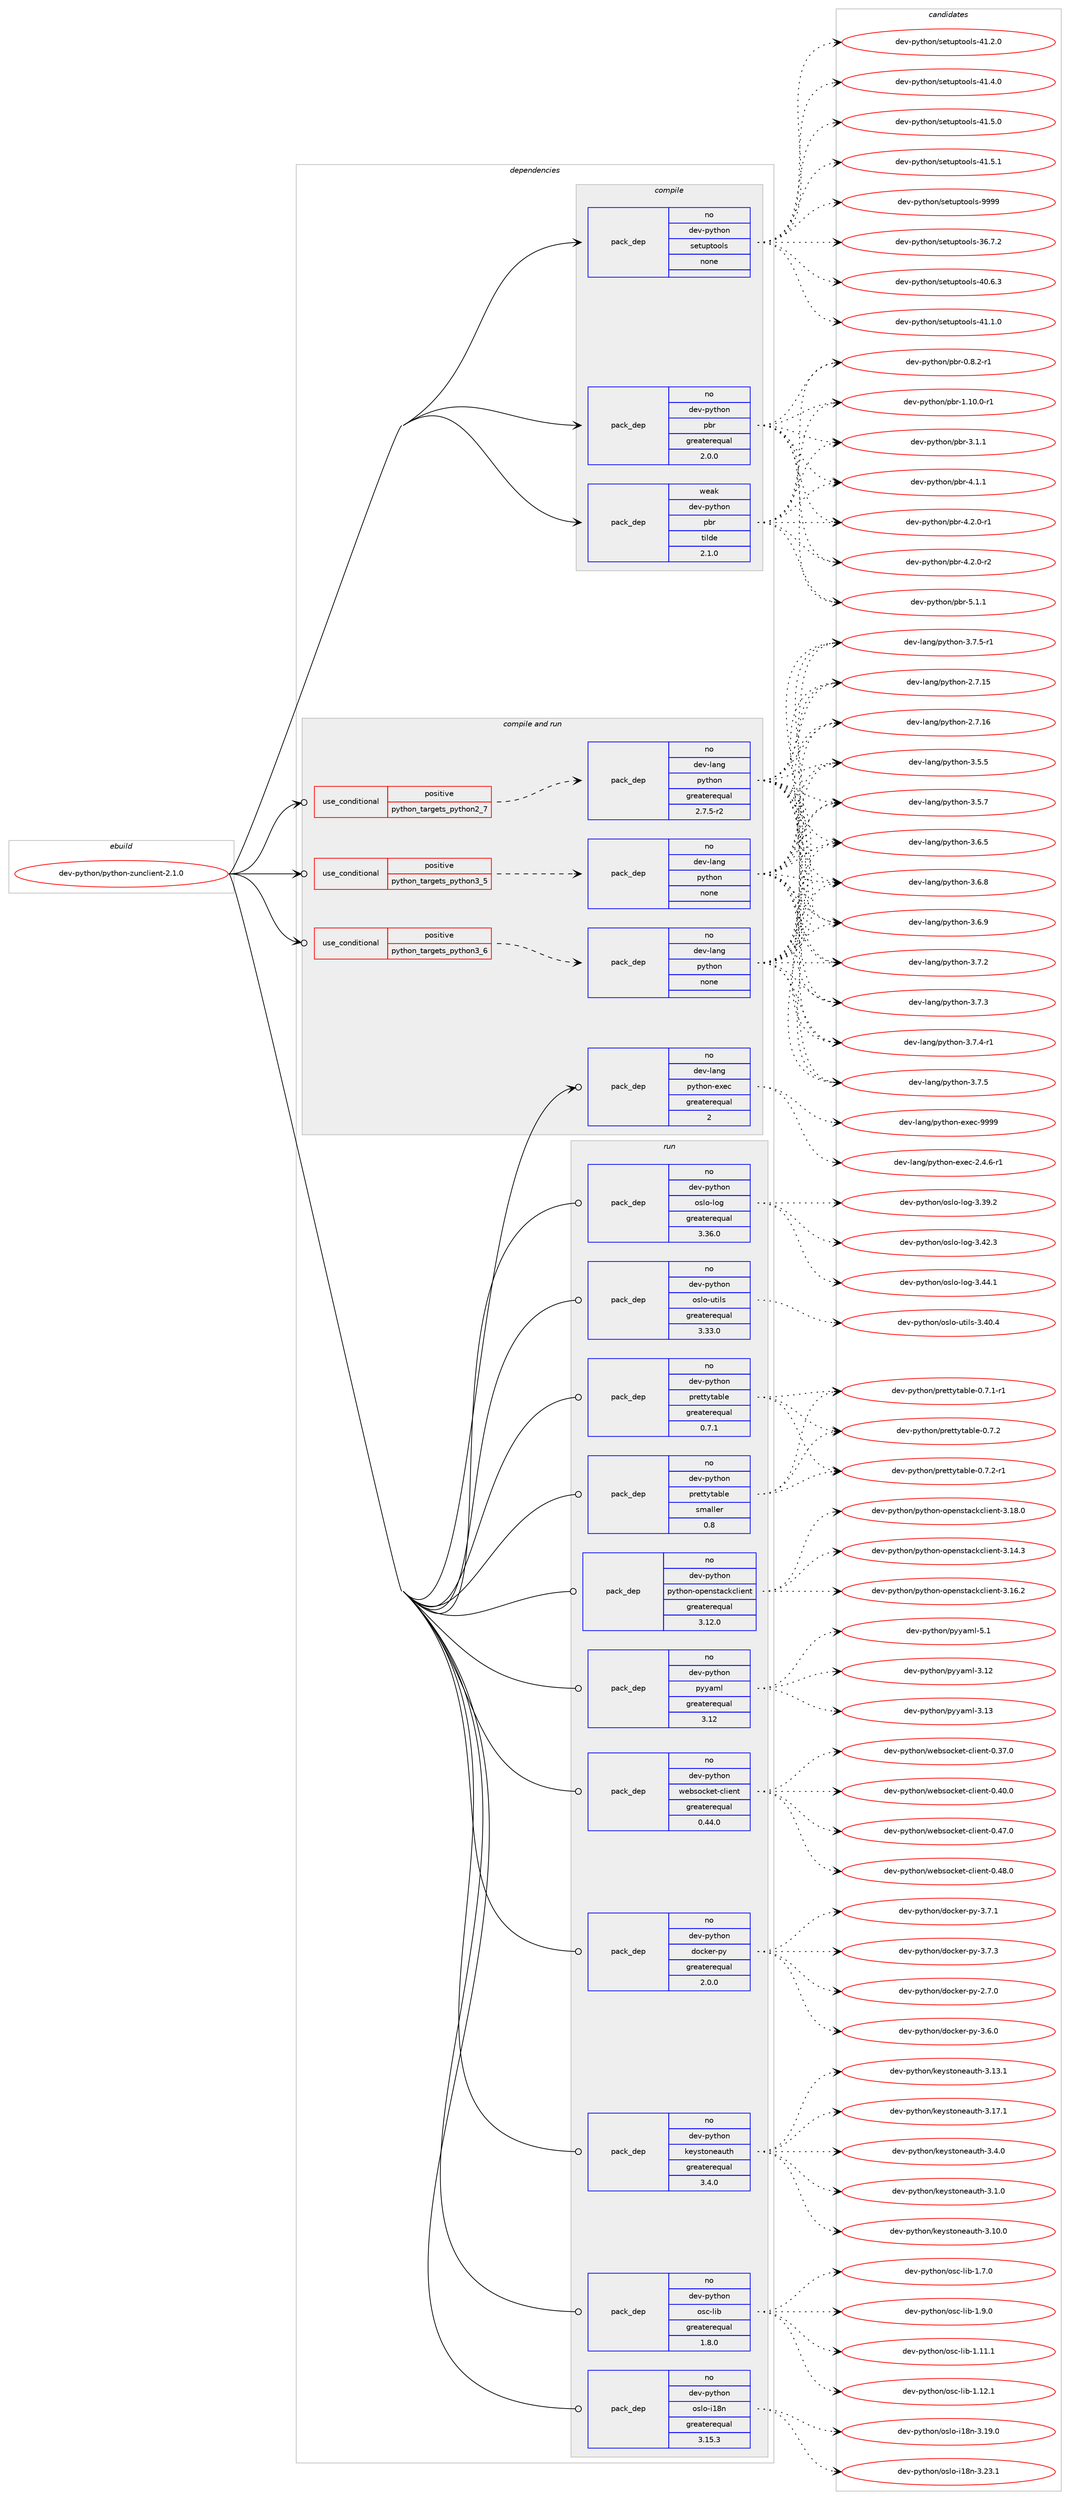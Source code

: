 digraph prolog {

# *************
# Graph options
# *************

newrank=true;
concentrate=true;
compound=true;
graph [rankdir=LR,fontname=Helvetica,fontsize=10,ranksep=1.5];#, ranksep=2.5, nodesep=0.2];
edge  [arrowhead=vee];
node  [fontname=Helvetica,fontsize=10];

# **********
# The ebuild
# **********

subgraph cluster_leftcol {
color=gray;
rank=same;
label=<<i>ebuild</i>>;
id [label="dev-python/python-zunclient-2.1.0", color=red, width=4, href="../dev-python/python-zunclient-2.1.0.svg"];
}

# ****************
# The dependencies
# ****************

subgraph cluster_midcol {
color=gray;
label=<<i>dependencies</i>>;
subgraph cluster_compile {
fillcolor="#eeeeee";
style=filled;
label=<<i>compile</i>>;
subgraph pack473432 {
dependency633322 [label=<<TABLE BORDER="0" CELLBORDER="1" CELLSPACING="0" CELLPADDING="4" WIDTH="220"><TR><TD ROWSPAN="6" CELLPADDING="30">pack_dep</TD></TR><TR><TD WIDTH="110">no</TD></TR><TR><TD>dev-python</TD></TR><TR><TD>pbr</TD></TR><TR><TD>greaterequal</TD></TR><TR><TD>2.0.0</TD></TR></TABLE>>, shape=none, color=blue];
}
id:e -> dependency633322:w [weight=20,style="solid",arrowhead="vee"];
subgraph pack473433 {
dependency633323 [label=<<TABLE BORDER="0" CELLBORDER="1" CELLSPACING="0" CELLPADDING="4" WIDTH="220"><TR><TD ROWSPAN="6" CELLPADDING="30">pack_dep</TD></TR><TR><TD WIDTH="110">no</TD></TR><TR><TD>dev-python</TD></TR><TR><TD>setuptools</TD></TR><TR><TD>none</TD></TR><TR><TD></TD></TR></TABLE>>, shape=none, color=blue];
}
id:e -> dependency633323:w [weight=20,style="solid",arrowhead="vee"];
subgraph pack473434 {
dependency633324 [label=<<TABLE BORDER="0" CELLBORDER="1" CELLSPACING="0" CELLPADDING="4" WIDTH="220"><TR><TD ROWSPAN="6" CELLPADDING="30">pack_dep</TD></TR><TR><TD WIDTH="110">weak</TD></TR><TR><TD>dev-python</TD></TR><TR><TD>pbr</TD></TR><TR><TD>tilde</TD></TR><TR><TD>2.1.0</TD></TR></TABLE>>, shape=none, color=blue];
}
id:e -> dependency633324:w [weight=20,style="solid",arrowhead="vee"];
}
subgraph cluster_compileandrun {
fillcolor="#eeeeee";
style=filled;
label=<<i>compile and run</i>>;
subgraph cond148017 {
dependency633325 [label=<<TABLE BORDER="0" CELLBORDER="1" CELLSPACING="0" CELLPADDING="4"><TR><TD ROWSPAN="3" CELLPADDING="10">use_conditional</TD></TR><TR><TD>positive</TD></TR><TR><TD>python_targets_python2_7</TD></TR></TABLE>>, shape=none, color=red];
subgraph pack473435 {
dependency633326 [label=<<TABLE BORDER="0" CELLBORDER="1" CELLSPACING="0" CELLPADDING="4" WIDTH="220"><TR><TD ROWSPAN="6" CELLPADDING="30">pack_dep</TD></TR><TR><TD WIDTH="110">no</TD></TR><TR><TD>dev-lang</TD></TR><TR><TD>python</TD></TR><TR><TD>greaterequal</TD></TR><TR><TD>2.7.5-r2</TD></TR></TABLE>>, shape=none, color=blue];
}
dependency633325:e -> dependency633326:w [weight=20,style="dashed",arrowhead="vee"];
}
id:e -> dependency633325:w [weight=20,style="solid",arrowhead="odotvee"];
subgraph cond148018 {
dependency633327 [label=<<TABLE BORDER="0" CELLBORDER="1" CELLSPACING="0" CELLPADDING="4"><TR><TD ROWSPAN="3" CELLPADDING="10">use_conditional</TD></TR><TR><TD>positive</TD></TR><TR><TD>python_targets_python3_5</TD></TR></TABLE>>, shape=none, color=red];
subgraph pack473436 {
dependency633328 [label=<<TABLE BORDER="0" CELLBORDER="1" CELLSPACING="0" CELLPADDING="4" WIDTH="220"><TR><TD ROWSPAN="6" CELLPADDING="30">pack_dep</TD></TR><TR><TD WIDTH="110">no</TD></TR><TR><TD>dev-lang</TD></TR><TR><TD>python</TD></TR><TR><TD>none</TD></TR><TR><TD></TD></TR></TABLE>>, shape=none, color=blue];
}
dependency633327:e -> dependency633328:w [weight=20,style="dashed",arrowhead="vee"];
}
id:e -> dependency633327:w [weight=20,style="solid",arrowhead="odotvee"];
subgraph cond148019 {
dependency633329 [label=<<TABLE BORDER="0" CELLBORDER="1" CELLSPACING="0" CELLPADDING="4"><TR><TD ROWSPAN="3" CELLPADDING="10">use_conditional</TD></TR><TR><TD>positive</TD></TR><TR><TD>python_targets_python3_6</TD></TR></TABLE>>, shape=none, color=red];
subgraph pack473437 {
dependency633330 [label=<<TABLE BORDER="0" CELLBORDER="1" CELLSPACING="0" CELLPADDING="4" WIDTH="220"><TR><TD ROWSPAN="6" CELLPADDING="30">pack_dep</TD></TR><TR><TD WIDTH="110">no</TD></TR><TR><TD>dev-lang</TD></TR><TR><TD>python</TD></TR><TR><TD>none</TD></TR><TR><TD></TD></TR></TABLE>>, shape=none, color=blue];
}
dependency633329:e -> dependency633330:w [weight=20,style="dashed",arrowhead="vee"];
}
id:e -> dependency633329:w [weight=20,style="solid",arrowhead="odotvee"];
subgraph pack473438 {
dependency633331 [label=<<TABLE BORDER="0" CELLBORDER="1" CELLSPACING="0" CELLPADDING="4" WIDTH="220"><TR><TD ROWSPAN="6" CELLPADDING="30">pack_dep</TD></TR><TR><TD WIDTH="110">no</TD></TR><TR><TD>dev-lang</TD></TR><TR><TD>python-exec</TD></TR><TR><TD>greaterequal</TD></TR><TR><TD>2</TD></TR></TABLE>>, shape=none, color=blue];
}
id:e -> dependency633331:w [weight=20,style="solid",arrowhead="odotvee"];
}
subgraph cluster_run {
fillcolor="#eeeeee";
style=filled;
label=<<i>run</i>>;
subgraph pack473439 {
dependency633332 [label=<<TABLE BORDER="0" CELLBORDER="1" CELLSPACING="0" CELLPADDING="4" WIDTH="220"><TR><TD ROWSPAN="6" CELLPADDING="30">pack_dep</TD></TR><TR><TD WIDTH="110">no</TD></TR><TR><TD>dev-python</TD></TR><TR><TD>docker-py</TD></TR><TR><TD>greaterequal</TD></TR><TR><TD>2.0.0</TD></TR></TABLE>>, shape=none, color=blue];
}
id:e -> dependency633332:w [weight=20,style="solid",arrowhead="odot"];
subgraph pack473440 {
dependency633333 [label=<<TABLE BORDER="0" CELLBORDER="1" CELLSPACING="0" CELLPADDING="4" WIDTH="220"><TR><TD ROWSPAN="6" CELLPADDING="30">pack_dep</TD></TR><TR><TD WIDTH="110">no</TD></TR><TR><TD>dev-python</TD></TR><TR><TD>keystoneauth</TD></TR><TR><TD>greaterequal</TD></TR><TR><TD>3.4.0</TD></TR></TABLE>>, shape=none, color=blue];
}
id:e -> dependency633333:w [weight=20,style="solid",arrowhead="odot"];
subgraph pack473441 {
dependency633334 [label=<<TABLE BORDER="0" CELLBORDER="1" CELLSPACING="0" CELLPADDING="4" WIDTH="220"><TR><TD ROWSPAN="6" CELLPADDING="30">pack_dep</TD></TR><TR><TD WIDTH="110">no</TD></TR><TR><TD>dev-python</TD></TR><TR><TD>osc-lib</TD></TR><TR><TD>greaterequal</TD></TR><TR><TD>1.8.0</TD></TR></TABLE>>, shape=none, color=blue];
}
id:e -> dependency633334:w [weight=20,style="solid",arrowhead="odot"];
subgraph pack473442 {
dependency633335 [label=<<TABLE BORDER="0" CELLBORDER="1" CELLSPACING="0" CELLPADDING="4" WIDTH="220"><TR><TD ROWSPAN="6" CELLPADDING="30">pack_dep</TD></TR><TR><TD WIDTH="110">no</TD></TR><TR><TD>dev-python</TD></TR><TR><TD>oslo-i18n</TD></TR><TR><TD>greaterequal</TD></TR><TR><TD>3.15.3</TD></TR></TABLE>>, shape=none, color=blue];
}
id:e -> dependency633335:w [weight=20,style="solid",arrowhead="odot"];
subgraph pack473443 {
dependency633336 [label=<<TABLE BORDER="0" CELLBORDER="1" CELLSPACING="0" CELLPADDING="4" WIDTH="220"><TR><TD ROWSPAN="6" CELLPADDING="30">pack_dep</TD></TR><TR><TD WIDTH="110">no</TD></TR><TR><TD>dev-python</TD></TR><TR><TD>oslo-log</TD></TR><TR><TD>greaterequal</TD></TR><TR><TD>3.36.0</TD></TR></TABLE>>, shape=none, color=blue];
}
id:e -> dependency633336:w [weight=20,style="solid",arrowhead="odot"];
subgraph pack473444 {
dependency633337 [label=<<TABLE BORDER="0" CELLBORDER="1" CELLSPACING="0" CELLPADDING="4" WIDTH="220"><TR><TD ROWSPAN="6" CELLPADDING="30">pack_dep</TD></TR><TR><TD WIDTH="110">no</TD></TR><TR><TD>dev-python</TD></TR><TR><TD>oslo-utils</TD></TR><TR><TD>greaterequal</TD></TR><TR><TD>3.33.0</TD></TR></TABLE>>, shape=none, color=blue];
}
id:e -> dependency633337:w [weight=20,style="solid",arrowhead="odot"];
subgraph pack473445 {
dependency633338 [label=<<TABLE BORDER="0" CELLBORDER="1" CELLSPACING="0" CELLPADDING="4" WIDTH="220"><TR><TD ROWSPAN="6" CELLPADDING="30">pack_dep</TD></TR><TR><TD WIDTH="110">no</TD></TR><TR><TD>dev-python</TD></TR><TR><TD>prettytable</TD></TR><TR><TD>greaterequal</TD></TR><TR><TD>0.7.1</TD></TR></TABLE>>, shape=none, color=blue];
}
id:e -> dependency633338:w [weight=20,style="solid",arrowhead="odot"];
subgraph pack473446 {
dependency633339 [label=<<TABLE BORDER="0" CELLBORDER="1" CELLSPACING="0" CELLPADDING="4" WIDTH="220"><TR><TD ROWSPAN="6" CELLPADDING="30">pack_dep</TD></TR><TR><TD WIDTH="110">no</TD></TR><TR><TD>dev-python</TD></TR><TR><TD>prettytable</TD></TR><TR><TD>smaller</TD></TR><TR><TD>0.8</TD></TR></TABLE>>, shape=none, color=blue];
}
id:e -> dependency633339:w [weight=20,style="solid",arrowhead="odot"];
subgraph pack473447 {
dependency633340 [label=<<TABLE BORDER="0" CELLBORDER="1" CELLSPACING="0" CELLPADDING="4" WIDTH="220"><TR><TD ROWSPAN="6" CELLPADDING="30">pack_dep</TD></TR><TR><TD WIDTH="110">no</TD></TR><TR><TD>dev-python</TD></TR><TR><TD>python-openstackclient</TD></TR><TR><TD>greaterequal</TD></TR><TR><TD>3.12.0</TD></TR></TABLE>>, shape=none, color=blue];
}
id:e -> dependency633340:w [weight=20,style="solid",arrowhead="odot"];
subgraph pack473448 {
dependency633341 [label=<<TABLE BORDER="0" CELLBORDER="1" CELLSPACING="0" CELLPADDING="4" WIDTH="220"><TR><TD ROWSPAN="6" CELLPADDING="30">pack_dep</TD></TR><TR><TD WIDTH="110">no</TD></TR><TR><TD>dev-python</TD></TR><TR><TD>pyyaml</TD></TR><TR><TD>greaterequal</TD></TR><TR><TD>3.12</TD></TR></TABLE>>, shape=none, color=blue];
}
id:e -> dependency633341:w [weight=20,style="solid",arrowhead="odot"];
subgraph pack473449 {
dependency633342 [label=<<TABLE BORDER="0" CELLBORDER="1" CELLSPACING="0" CELLPADDING="4" WIDTH="220"><TR><TD ROWSPAN="6" CELLPADDING="30">pack_dep</TD></TR><TR><TD WIDTH="110">no</TD></TR><TR><TD>dev-python</TD></TR><TR><TD>websocket-client</TD></TR><TR><TD>greaterequal</TD></TR><TR><TD>0.44.0</TD></TR></TABLE>>, shape=none, color=blue];
}
id:e -> dependency633342:w [weight=20,style="solid",arrowhead="odot"];
}
}

# **************
# The candidates
# **************

subgraph cluster_choices {
rank=same;
color=gray;
label=<<i>candidates</i>>;

subgraph choice473432 {
color=black;
nodesep=1;
choice1001011184511212111610411111047112981144548465646504511449 [label="dev-python/pbr-0.8.2-r1", color=red, width=4,href="../dev-python/pbr-0.8.2-r1.svg"];
choice100101118451121211161041111104711298114454946494846484511449 [label="dev-python/pbr-1.10.0-r1", color=red, width=4,href="../dev-python/pbr-1.10.0-r1.svg"];
choice100101118451121211161041111104711298114455146494649 [label="dev-python/pbr-3.1.1", color=red, width=4,href="../dev-python/pbr-3.1.1.svg"];
choice100101118451121211161041111104711298114455246494649 [label="dev-python/pbr-4.1.1", color=red, width=4,href="../dev-python/pbr-4.1.1.svg"];
choice1001011184511212111610411111047112981144552465046484511449 [label="dev-python/pbr-4.2.0-r1", color=red, width=4,href="../dev-python/pbr-4.2.0-r1.svg"];
choice1001011184511212111610411111047112981144552465046484511450 [label="dev-python/pbr-4.2.0-r2", color=red, width=4,href="../dev-python/pbr-4.2.0-r2.svg"];
choice100101118451121211161041111104711298114455346494649 [label="dev-python/pbr-5.1.1", color=red, width=4,href="../dev-python/pbr-5.1.1.svg"];
dependency633322:e -> choice1001011184511212111610411111047112981144548465646504511449:w [style=dotted,weight="100"];
dependency633322:e -> choice100101118451121211161041111104711298114454946494846484511449:w [style=dotted,weight="100"];
dependency633322:e -> choice100101118451121211161041111104711298114455146494649:w [style=dotted,weight="100"];
dependency633322:e -> choice100101118451121211161041111104711298114455246494649:w [style=dotted,weight="100"];
dependency633322:e -> choice1001011184511212111610411111047112981144552465046484511449:w [style=dotted,weight="100"];
dependency633322:e -> choice1001011184511212111610411111047112981144552465046484511450:w [style=dotted,weight="100"];
dependency633322:e -> choice100101118451121211161041111104711298114455346494649:w [style=dotted,weight="100"];
}
subgraph choice473433 {
color=black;
nodesep=1;
choice100101118451121211161041111104711510111611711211611111110811545515446554650 [label="dev-python/setuptools-36.7.2", color=red, width=4,href="../dev-python/setuptools-36.7.2.svg"];
choice100101118451121211161041111104711510111611711211611111110811545524846544651 [label="dev-python/setuptools-40.6.3", color=red, width=4,href="../dev-python/setuptools-40.6.3.svg"];
choice100101118451121211161041111104711510111611711211611111110811545524946494648 [label="dev-python/setuptools-41.1.0", color=red, width=4,href="../dev-python/setuptools-41.1.0.svg"];
choice100101118451121211161041111104711510111611711211611111110811545524946504648 [label="dev-python/setuptools-41.2.0", color=red, width=4,href="../dev-python/setuptools-41.2.0.svg"];
choice100101118451121211161041111104711510111611711211611111110811545524946524648 [label="dev-python/setuptools-41.4.0", color=red, width=4,href="../dev-python/setuptools-41.4.0.svg"];
choice100101118451121211161041111104711510111611711211611111110811545524946534648 [label="dev-python/setuptools-41.5.0", color=red, width=4,href="../dev-python/setuptools-41.5.0.svg"];
choice100101118451121211161041111104711510111611711211611111110811545524946534649 [label="dev-python/setuptools-41.5.1", color=red, width=4,href="../dev-python/setuptools-41.5.1.svg"];
choice10010111845112121116104111110471151011161171121161111111081154557575757 [label="dev-python/setuptools-9999", color=red, width=4,href="../dev-python/setuptools-9999.svg"];
dependency633323:e -> choice100101118451121211161041111104711510111611711211611111110811545515446554650:w [style=dotted,weight="100"];
dependency633323:e -> choice100101118451121211161041111104711510111611711211611111110811545524846544651:w [style=dotted,weight="100"];
dependency633323:e -> choice100101118451121211161041111104711510111611711211611111110811545524946494648:w [style=dotted,weight="100"];
dependency633323:e -> choice100101118451121211161041111104711510111611711211611111110811545524946504648:w [style=dotted,weight="100"];
dependency633323:e -> choice100101118451121211161041111104711510111611711211611111110811545524946524648:w [style=dotted,weight="100"];
dependency633323:e -> choice100101118451121211161041111104711510111611711211611111110811545524946534648:w [style=dotted,weight="100"];
dependency633323:e -> choice100101118451121211161041111104711510111611711211611111110811545524946534649:w [style=dotted,weight="100"];
dependency633323:e -> choice10010111845112121116104111110471151011161171121161111111081154557575757:w [style=dotted,weight="100"];
}
subgraph choice473434 {
color=black;
nodesep=1;
choice1001011184511212111610411111047112981144548465646504511449 [label="dev-python/pbr-0.8.2-r1", color=red, width=4,href="../dev-python/pbr-0.8.2-r1.svg"];
choice100101118451121211161041111104711298114454946494846484511449 [label="dev-python/pbr-1.10.0-r1", color=red, width=4,href="../dev-python/pbr-1.10.0-r1.svg"];
choice100101118451121211161041111104711298114455146494649 [label="dev-python/pbr-3.1.1", color=red, width=4,href="../dev-python/pbr-3.1.1.svg"];
choice100101118451121211161041111104711298114455246494649 [label="dev-python/pbr-4.1.1", color=red, width=4,href="../dev-python/pbr-4.1.1.svg"];
choice1001011184511212111610411111047112981144552465046484511449 [label="dev-python/pbr-4.2.0-r1", color=red, width=4,href="../dev-python/pbr-4.2.0-r1.svg"];
choice1001011184511212111610411111047112981144552465046484511450 [label="dev-python/pbr-4.2.0-r2", color=red, width=4,href="../dev-python/pbr-4.2.0-r2.svg"];
choice100101118451121211161041111104711298114455346494649 [label="dev-python/pbr-5.1.1", color=red, width=4,href="../dev-python/pbr-5.1.1.svg"];
dependency633324:e -> choice1001011184511212111610411111047112981144548465646504511449:w [style=dotted,weight="100"];
dependency633324:e -> choice100101118451121211161041111104711298114454946494846484511449:w [style=dotted,weight="100"];
dependency633324:e -> choice100101118451121211161041111104711298114455146494649:w [style=dotted,weight="100"];
dependency633324:e -> choice100101118451121211161041111104711298114455246494649:w [style=dotted,weight="100"];
dependency633324:e -> choice1001011184511212111610411111047112981144552465046484511449:w [style=dotted,weight="100"];
dependency633324:e -> choice1001011184511212111610411111047112981144552465046484511450:w [style=dotted,weight="100"];
dependency633324:e -> choice100101118451121211161041111104711298114455346494649:w [style=dotted,weight="100"];
}
subgraph choice473435 {
color=black;
nodesep=1;
choice10010111845108971101034711212111610411111045504655464953 [label="dev-lang/python-2.7.15", color=red, width=4,href="../dev-lang/python-2.7.15.svg"];
choice10010111845108971101034711212111610411111045504655464954 [label="dev-lang/python-2.7.16", color=red, width=4,href="../dev-lang/python-2.7.16.svg"];
choice100101118451089711010347112121116104111110455146534653 [label="dev-lang/python-3.5.5", color=red, width=4,href="../dev-lang/python-3.5.5.svg"];
choice100101118451089711010347112121116104111110455146534655 [label="dev-lang/python-3.5.7", color=red, width=4,href="../dev-lang/python-3.5.7.svg"];
choice100101118451089711010347112121116104111110455146544653 [label="dev-lang/python-3.6.5", color=red, width=4,href="../dev-lang/python-3.6.5.svg"];
choice100101118451089711010347112121116104111110455146544656 [label="dev-lang/python-3.6.8", color=red, width=4,href="../dev-lang/python-3.6.8.svg"];
choice100101118451089711010347112121116104111110455146544657 [label="dev-lang/python-3.6.9", color=red, width=4,href="../dev-lang/python-3.6.9.svg"];
choice100101118451089711010347112121116104111110455146554650 [label="dev-lang/python-3.7.2", color=red, width=4,href="../dev-lang/python-3.7.2.svg"];
choice100101118451089711010347112121116104111110455146554651 [label="dev-lang/python-3.7.3", color=red, width=4,href="../dev-lang/python-3.7.3.svg"];
choice1001011184510897110103471121211161041111104551465546524511449 [label="dev-lang/python-3.7.4-r1", color=red, width=4,href="../dev-lang/python-3.7.4-r1.svg"];
choice100101118451089711010347112121116104111110455146554653 [label="dev-lang/python-3.7.5", color=red, width=4,href="../dev-lang/python-3.7.5.svg"];
choice1001011184510897110103471121211161041111104551465546534511449 [label="dev-lang/python-3.7.5-r1", color=red, width=4,href="../dev-lang/python-3.7.5-r1.svg"];
dependency633326:e -> choice10010111845108971101034711212111610411111045504655464953:w [style=dotted,weight="100"];
dependency633326:e -> choice10010111845108971101034711212111610411111045504655464954:w [style=dotted,weight="100"];
dependency633326:e -> choice100101118451089711010347112121116104111110455146534653:w [style=dotted,weight="100"];
dependency633326:e -> choice100101118451089711010347112121116104111110455146534655:w [style=dotted,weight="100"];
dependency633326:e -> choice100101118451089711010347112121116104111110455146544653:w [style=dotted,weight="100"];
dependency633326:e -> choice100101118451089711010347112121116104111110455146544656:w [style=dotted,weight="100"];
dependency633326:e -> choice100101118451089711010347112121116104111110455146544657:w [style=dotted,weight="100"];
dependency633326:e -> choice100101118451089711010347112121116104111110455146554650:w [style=dotted,weight="100"];
dependency633326:e -> choice100101118451089711010347112121116104111110455146554651:w [style=dotted,weight="100"];
dependency633326:e -> choice1001011184510897110103471121211161041111104551465546524511449:w [style=dotted,weight="100"];
dependency633326:e -> choice100101118451089711010347112121116104111110455146554653:w [style=dotted,weight="100"];
dependency633326:e -> choice1001011184510897110103471121211161041111104551465546534511449:w [style=dotted,weight="100"];
}
subgraph choice473436 {
color=black;
nodesep=1;
choice10010111845108971101034711212111610411111045504655464953 [label="dev-lang/python-2.7.15", color=red, width=4,href="../dev-lang/python-2.7.15.svg"];
choice10010111845108971101034711212111610411111045504655464954 [label="dev-lang/python-2.7.16", color=red, width=4,href="../dev-lang/python-2.7.16.svg"];
choice100101118451089711010347112121116104111110455146534653 [label="dev-lang/python-3.5.5", color=red, width=4,href="../dev-lang/python-3.5.5.svg"];
choice100101118451089711010347112121116104111110455146534655 [label="dev-lang/python-3.5.7", color=red, width=4,href="../dev-lang/python-3.5.7.svg"];
choice100101118451089711010347112121116104111110455146544653 [label="dev-lang/python-3.6.5", color=red, width=4,href="../dev-lang/python-3.6.5.svg"];
choice100101118451089711010347112121116104111110455146544656 [label="dev-lang/python-3.6.8", color=red, width=4,href="../dev-lang/python-3.6.8.svg"];
choice100101118451089711010347112121116104111110455146544657 [label="dev-lang/python-3.6.9", color=red, width=4,href="../dev-lang/python-3.6.9.svg"];
choice100101118451089711010347112121116104111110455146554650 [label="dev-lang/python-3.7.2", color=red, width=4,href="../dev-lang/python-3.7.2.svg"];
choice100101118451089711010347112121116104111110455146554651 [label="dev-lang/python-3.7.3", color=red, width=4,href="../dev-lang/python-3.7.3.svg"];
choice1001011184510897110103471121211161041111104551465546524511449 [label="dev-lang/python-3.7.4-r1", color=red, width=4,href="../dev-lang/python-3.7.4-r1.svg"];
choice100101118451089711010347112121116104111110455146554653 [label="dev-lang/python-3.7.5", color=red, width=4,href="../dev-lang/python-3.7.5.svg"];
choice1001011184510897110103471121211161041111104551465546534511449 [label="dev-lang/python-3.7.5-r1", color=red, width=4,href="../dev-lang/python-3.7.5-r1.svg"];
dependency633328:e -> choice10010111845108971101034711212111610411111045504655464953:w [style=dotted,weight="100"];
dependency633328:e -> choice10010111845108971101034711212111610411111045504655464954:w [style=dotted,weight="100"];
dependency633328:e -> choice100101118451089711010347112121116104111110455146534653:w [style=dotted,weight="100"];
dependency633328:e -> choice100101118451089711010347112121116104111110455146534655:w [style=dotted,weight="100"];
dependency633328:e -> choice100101118451089711010347112121116104111110455146544653:w [style=dotted,weight="100"];
dependency633328:e -> choice100101118451089711010347112121116104111110455146544656:w [style=dotted,weight="100"];
dependency633328:e -> choice100101118451089711010347112121116104111110455146544657:w [style=dotted,weight="100"];
dependency633328:e -> choice100101118451089711010347112121116104111110455146554650:w [style=dotted,weight="100"];
dependency633328:e -> choice100101118451089711010347112121116104111110455146554651:w [style=dotted,weight="100"];
dependency633328:e -> choice1001011184510897110103471121211161041111104551465546524511449:w [style=dotted,weight="100"];
dependency633328:e -> choice100101118451089711010347112121116104111110455146554653:w [style=dotted,weight="100"];
dependency633328:e -> choice1001011184510897110103471121211161041111104551465546534511449:w [style=dotted,weight="100"];
}
subgraph choice473437 {
color=black;
nodesep=1;
choice10010111845108971101034711212111610411111045504655464953 [label="dev-lang/python-2.7.15", color=red, width=4,href="../dev-lang/python-2.7.15.svg"];
choice10010111845108971101034711212111610411111045504655464954 [label="dev-lang/python-2.7.16", color=red, width=4,href="../dev-lang/python-2.7.16.svg"];
choice100101118451089711010347112121116104111110455146534653 [label="dev-lang/python-3.5.5", color=red, width=4,href="../dev-lang/python-3.5.5.svg"];
choice100101118451089711010347112121116104111110455146534655 [label="dev-lang/python-3.5.7", color=red, width=4,href="../dev-lang/python-3.5.7.svg"];
choice100101118451089711010347112121116104111110455146544653 [label="dev-lang/python-3.6.5", color=red, width=4,href="../dev-lang/python-3.6.5.svg"];
choice100101118451089711010347112121116104111110455146544656 [label="dev-lang/python-3.6.8", color=red, width=4,href="../dev-lang/python-3.6.8.svg"];
choice100101118451089711010347112121116104111110455146544657 [label="dev-lang/python-3.6.9", color=red, width=4,href="../dev-lang/python-3.6.9.svg"];
choice100101118451089711010347112121116104111110455146554650 [label="dev-lang/python-3.7.2", color=red, width=4,href="../dev-lang/python-3.7.2.svg"];
choice100101118451089711010347112121116104111110455146554651 [label="dev-lang/python-3.7.3", color=red, width=4,href="../dev-lang/python-3.7.3.svg"];
choice1001011184510897110103471121211161041111104551465546524511449 [label="dev-lang/python-3.7.4-r1", color=red, width=4,href="../dev-lang/python-3.7.4-r1.svg"];
choice100101118451089711010347112121116104111110455146554653 [label="dev-lang/python-3.7.5", color=red, width=4,href="../dev-lang/python-3.7.5.svg"];
choice1001011184510897110103471121211161041111104551465546534511449 [label="dev-lang/python-3.7.5-r1", color=red, width=4,href="../dev-lang/python-3.7.5-r1.svg"];
dependency633330:e -> choice10010111845108971101034711212111610411111045504655464953:w [style=dotted,weight="100"];
dependency633330:e -> choice10010111845108971101034711212111610411111045504655464954:w [style=dotted,weight="100"];
dependency633330:e -> choice100101118451089711010347112121116104111110455146534653:w [style=dotted,weight="100"];
dependency633330:e -> choice100101118451089711010347112121116104111110455146534655:w [style=dotted,weight="100"];
dependency633330:e -> choice100101118451089711010347112121116104111110455146544653:w [style=dotted,weight="100"];
dependency633330:e -> choice100101118451089711010347112121116104111110455146544656:w [style=dotted,weight="100"];
dependency633330:e -> choice100101118451089711010347112121116104111110455146544657:w [style=dotted,weight="100"];
dependency633330:e -> choice100101118451089711010347112121116104111110455146554650:w [style=dotted,weight="100"];
dependency633330:e -> choice100101118451089711010347112121116104111110455146554651:w [style=dotted,weight="100"];
dependency633330:e -> choice1001011184510897110103471121211161041111104551465546524511449:w [style=dotted,weight="100"];
dependency633330:e -> choice100101118451089711010347112121116104111110455146554653:w [style=dotted,weight="100"];
dependency633330:e -> choice1001011184510897110103471121211161041111104551465546534511449:w [style=dotted,weight="100"];
}
subgraph choice473438 {
color=black;
nodesep=1;
choice10010111845108971101034711212111610411111045101120101994550465246544511449 [label="dev-lang/python-exec-2.4.6-r1", color=red, width=4,href="../dev-lang/python-exec-2.4.6-r1.svg"];
choice10010111845108971101034711212111610411111045101120101994557575757 [label="dev-lang/python-exec-9999", color=red, width=4,href="../dev-lang/python-exec-9999.svg"];
dependency633331:e -> choice10010111845108971101034711212111610411111045101120101994550465246544511449:w [style=dotted,weight="100"];
dependency633331:e -> choice10010111845108971101034711212111610411111045101120101994557575757:w [style=dotted,weight="100"];
}
subgraph choice473439 {
color=black;
nodesep=1;
choice10010111845112121116104111110471001119910710111445112121455046554648 [label="dev-python/docker-py-2.7.0", color=red, width=4,href="../dev-python/docker-py-2.7.0.svg"];
choice10010111845112121116104111110471001119910710111445112121455146544648 [label="dev-python/docker-py-3.6.0", color=red, width=4,href="../dev-python/docker-py-3.6.0.svg"];
choice10010111845112121116104111110471001119910710111445112121455146554649 [label="dev-python/docker-py-3.7.1", color=red, width=4,href="../dev-python/docker-py-3.7.1.svg"];
choice10010111845112121116104111110471001119910710111445112121455146554651 [label="dev-python/docker-py-3.7.3", color=red, width=4,href="../dev-python/docker-py-3.7.3.svg"];
dependency633332:e -> choice10010111845112121116104111110471001119910710111445112121455046554648:w [style=dotted,weight="100"];
dependency633332:e -> choice10010111845112121116104111110471001119910710111445112121455146544648:w [style=dotted,weight="100"];
dependency633332:e -> choice10010111845112121116104111110471001119910710111445112121455146554649:w [style=dotted,weight="100"];
dependency633332:e -> choice10010111845112121116104111110471001119910710111445112121455146554651:w [style=dotted,weight="100"];
}
subgraph choice473440 {
color=black;
nodesep=1;
choice100101118451121211161041111104710710112111511611111010197117116104455146494648 [label="dev-python/keystoneauth-3.1.0", color=red, width=4,href="../dev-python/keystoneauth-3.1.0.svg"];
choice10010111845112121116104111110471071011211151161111101019711711610445514649484648 [label="dev-python/keystoneauth-3.10.0", color=red, width=4,href="../dev-python/keystoneauth-3.10.0.svg"];
choice10010111845112121116104111110471071011211151161111101019711711610445514649514649 [label="dev-python/keystoneauth-3.13.1", color=red, width=4,href="../dev-python/keystoneauth-3.13.1.svg"];
choice10010111845112121116104111110471071011211151161111101019711711610445514649554649 [label="dev-python/keystoneauth-3.17.1", color=red, width=4,href="../dev-python/keystoneauth-3.17.1.svg"];
choice100101118451121211161041111104710710112111511611111010197117116104455146524648 [label="dev-python/keystoneauth-3.4.0", color=red, width=4,href="../dev-python/keystoneauth-3.4.0.svg"];
dependency633333:e -> choice100101118451121211161041111104710710112111511611111010197117116104455146494648:w [style=dotted,weight="100"];
dependency633333:e -> choice10010111845112121116104111110471071011211151161111101019711711610445514649484648:w [style=dotted,weight="100"];
dependency633333:e -> choice10010111845112121116104111110471071011211151161111101019711711610445514649514649:w [style=dotted,weight="100"];
dependency633333:e -> choice10010111845112121116104111110471071011211151161111101019711711610445514649554649:w [style=dotted,weight="100"];
dependency633333:e -> choice100101118451121211161041111104710710112111511611111010197117116104455146524648:w [style=dotted,weight="100"];
}
subgraph choice473441 {
color=black;
nodesep=1;
choice100101118451121211161041111104711111599451081059845494649494649 [label="dev-python/osc-lib-1.11.1", color=red, width=4,href="../dev-python/osc-lib-1.11.1.svg"];
choice100101118451121211161041111104711111599451081059845494649504649 [label="dev-python/osc-lib-1.12.1", color=red, width=4,href="../dev-python/osc-lib-1.12.1.svg"];
choice1001011184511212111610411111047111115994510810598454946554648 [label="dev-python/osc-lib-1.7.0", color=red, width=4,href="../dev-python/osc-lib-1.7.0.svg"];
choice1001011184511212111610411111047111115994510810598454946574648 [label="dev-python/osc-lib-1.9.0", color=red, width=4,href="../dev-python/osc-lib-1.9.0.svg"];
dependency633334:e -> choice100101118451121211161041111104711111599451081059845494649494649:w [style=dotted,weight="100"];
dependency633334:e -> choice100101118451121211161041111104711111599451081059845494649504649:w [style=dotted,weight="100"];
dependency633334:e -> choice1001011184511212111610411111047111115994510810598454946554648:w [style=dotted,weight="100"];
dependency633334:e -> choice1001011184511212111610411111047111115994510810598454946574648:w [style=dotted,weight="100"];
}
subgraph choice473442 {
color=black;
nodesep=1;
choice100101118451121211161041111104711111510811145105495611045514649574648 [label="dev-python/oslo-i18n-3.19.0", color=red, width=4,href="../dev-python/oslo-i18n-3.19.0.svg"];
choice100101118451121211161041111104711111510811145105495611045514650514649 [label="dev-python/oslo-i18n-3.23.1", color=red, width=4,href="../dev-python/oslo-i18n-3.23.1.svg"];
dependency633335:e -> choice100101118451121211161041111104711111510811145105495611045514649574648:w [style=dotted,weight="100"];
dependency633335:e -> choice100101118451121211161041111104711111510811145105495611045514650514649:w [style=dotted,weight="100"];
}
subgraph choice473443 {
color=black;
nodesep=1;
choice10010111845112121116104111110471111151081114510811110345514651574650 [label="dev-python/oslo-log-3.39.2", color=red, width=4,href="../dev-python/oslo-log-3.39.2.svg"];
choice10010111845112121116104111110471111151081114510811110345514652504651 [label="dev-python/oslo-log-3.42.3", color=red, width=4,href="../dev-python/oslo-log-3.42.3.svg"];
choice10010111845112121116104111110471111151081114510811110345514652524649 [label="dev-python/oslo-log-3.44.1", color=red, width=4,href="../dev-python/oslo-log-3.44.1.svg"];
dependency633336:e -> choice10010111845112121116104111110471111151081114510811110345514651574650:w [style=dotted,weight="100"];
dependency633336:e -> choice10010111845112121116104111110471111151081114510811110345514652504651:w [style=dotted,weight="100"];
dependency633336:e -> choice10010111845112121116104111110471111151081114510811110345514652524649:w [style=dotted,weight="100"];
}
subgraph choice473444 {
color=black;
nodesep=1;
choice10010111845112121116104111110471111151081114511711610510811545514652484652 [label="dev-python/oslo-utils-3.40.4", color=red, width=4,href="../dev-python/oslo-utils-3.40.4.svg"];
dependency633337:e -> choice10010111845112121116104111110471111151081114511711610510811545514652484652:w [style=dotted,weight="100"];
}
subgraph choice473445 {
color=black;
nodesep=1;
choice100101118451121211161041111104711211410111611612111697981081014548465546494511449 [label="dev-python/prettytable-0.7.1-r1", color=red, width=4,href="../dev-python/prettytable-0.7.1-r1.svg"];
choice10010111845112121116104111110471121141011161161211169798108101454846554650 [label="dev-python/prettytable-0.7.2", color=red, width=4,href="../dev-python/prettytable-0.7.2.svg"];
choice100101118451121211161041111104711211410111611612111697981081014548465546504511449 [label="dev-python/prettytable-0.7.2-r1", color=red, width=4,href="../dev-python/prettytable-0.7.2-r1.svg"];
dependency633338:e -> choice100101118451121211161041111104711211410111611612111697981081014548465546494511449:w [style=dotted,weight="100"];
dependency633338:e -> choice10010111845112121116104111110471121141011161161211169798108101454846554650:w [style=dotted,weight="100"];
dependency633338:e -> choice100101118451121211161041111104711211410111611612111697981081014548465546504511449:w [style=dotted,weight="100"];
}
subgraph choice473446 {
color=black;
nodesep=1;
choice100101118451121211161041111104711211410111611612111697981081014548465546494511449 [label="dev-python/prettytable-0.7.1-r1", color=red, width=4,href="../dev-python/prettytable-0.7.1-r1.svg"];
choice10010111845112121116104111110471121141011161161211169798108101454846554650 [label="dev-python/prettytable-0.7.2", color=red, width=4,href="../dev-python/prettytable-0.7.2.svg"];
choice100101118451121211161041111104711211410111611612111697981081014548465546504511449 [label="dev-python/prettytable-0.7.2-r1", color=red, width=4,href="../dev-python/prettytable-0.7.2-r1.svg"];
dependency633339:e -> choice100101118451121211161041111104711211410111611612111697981081014548465546494511449:w [style=dotted,weight="100"];
dependency633339:e -> choice10010111845112121116104111110471121141011161161211169798108101454846554650:w [style=dotted,weight="100"];
dependency633339:e -> choice100101118451121211161041111104711211410111611612111697981081014548465546504511449:w [style=dotted,weight="100"];
}
subgraph choice473447 {
color=black;
nodesep=1;
choice10010111845112121116104111110471121211161041111104511111210111011511697991079910810510111011645514649524651 [label="dev-python/python-openstackclient-3.14.3", color=red, width=4,href="../dev-python/python-openstackclient-3.14.3.svg"];
choice10010111845112121116104111110471121211161041111104511111210111011511697991079910810510111011645514649544650 [label="dev-python/python-openstackclient-3.16.2", color=red, width=4,href="../dev-python/python-openstackclient-3.16.2.svg"];
choice10010111845112121116104111110471121211161041111104511111210111011511697991079910810510111011645514649564648 [label="dev-python/python-openstackclient-3.18.0", color=red, width=4,href="../dev-python/python-openstackclient-3.18.0.svg"];
dependency633340:e -> choice10010111845112121116104111110471121211161041111104511111210111011511697991079910810510111011645514649524651:w [style=dotted,weight="100"];
dependency633340:e -> choice10010111845112121116104111110471121211161041111104511111210111011511697991079910810510111011645514649544650:w [style=dotted,weight="100"];
dependency633340:e -> choice10010111845112121116104111110471121211161041111104511111210111011511697991079910810510111011645514649564648:w [style=dotted,weight="100"];
}
subgraph choice473448 {
color=black;
nodesep=1;
choice1001011184511212111610411111047112121121971091084551464950 [label="dev-python/pyyaml-3.12", color=red, width=4,href="../dev-python/pyyaml-3.12.svg"];
choice1001011184511212111610411111047112121121971091084551464951 [label="dev-python/pyyaml-3.13", color=red, width=4,href="../dev-python/pyyaml-3.13.svg"];
choice10010111845112121116104111110471121211219710910845534649 [label="dev-python/pyyaml-5.1", color=red, width=4,href="../dev-python/pyyaml-5.1.svg"];
dependency633341:e -> choice1001011184511212111610411111047112121121971091084551464950:w [style=dotted,weight="100"];
dependency633341:e -> choice1001011184511212111610411111047112121121971091084551464951:w [style=dotted,weight="100"];
dependency633341:e -> choice10010111845112121116104111110471121211219710910845534649:w [style=dotted,weight="100"];
}
subgraph choice473449 {
color=black;
nodesep=1;
choice10010111845112121116104111110471191019811511199107101116459910810510111011645484651554648 [label="dev-python/websocket-client-0.37.0", color=red, width=4,href="../dev-python/websocket-client-0.37.0.svg"];
choice10010111845112121116104111110471191019811511199107101116459910810510111011645484652484648 [label="dev-python/websocket-client-0.40.0", color=red, width=4,href="../dev-python/websocket-client-0.40.0.svg"];
choice10010111845112121116104111110471191019811511199107101116459910810510111011645484652554648 [label="dev-python/websocket-client-0.47.0", color=red, width=4,href="../dev-python/websocket-client-0.47.0.svg"];
choice10010111845112121116104111110471191019811511199107101116459910810510111011645484652564648 [label="dev-python/websocket-client-0.48.0", color=red, width=4,href="../dev-python/websocket-client-0.48.0.svg"];
dependency633342:e -> choice10010111845112121116104111110471191019811511199107101116459910810510111011645484651554648:w [style=dotted,weight="100"];
dependency633342:e -> choice10010111845112121116104111110471191019811511199107101116459910810510111011645484652484648:w [style=dotted,weight="100"];
dependency633342:e -> choice10010111845112121116104111110471191019811511199107101116459910810510111011645484652554648:w [style=dotted,weight="100"];
dependency633342:e -> choice10010111845112121116104111110471191019811511199107101116459910810510111011645484652564648:w [style=dotted,weight="100"];
}
}

}
